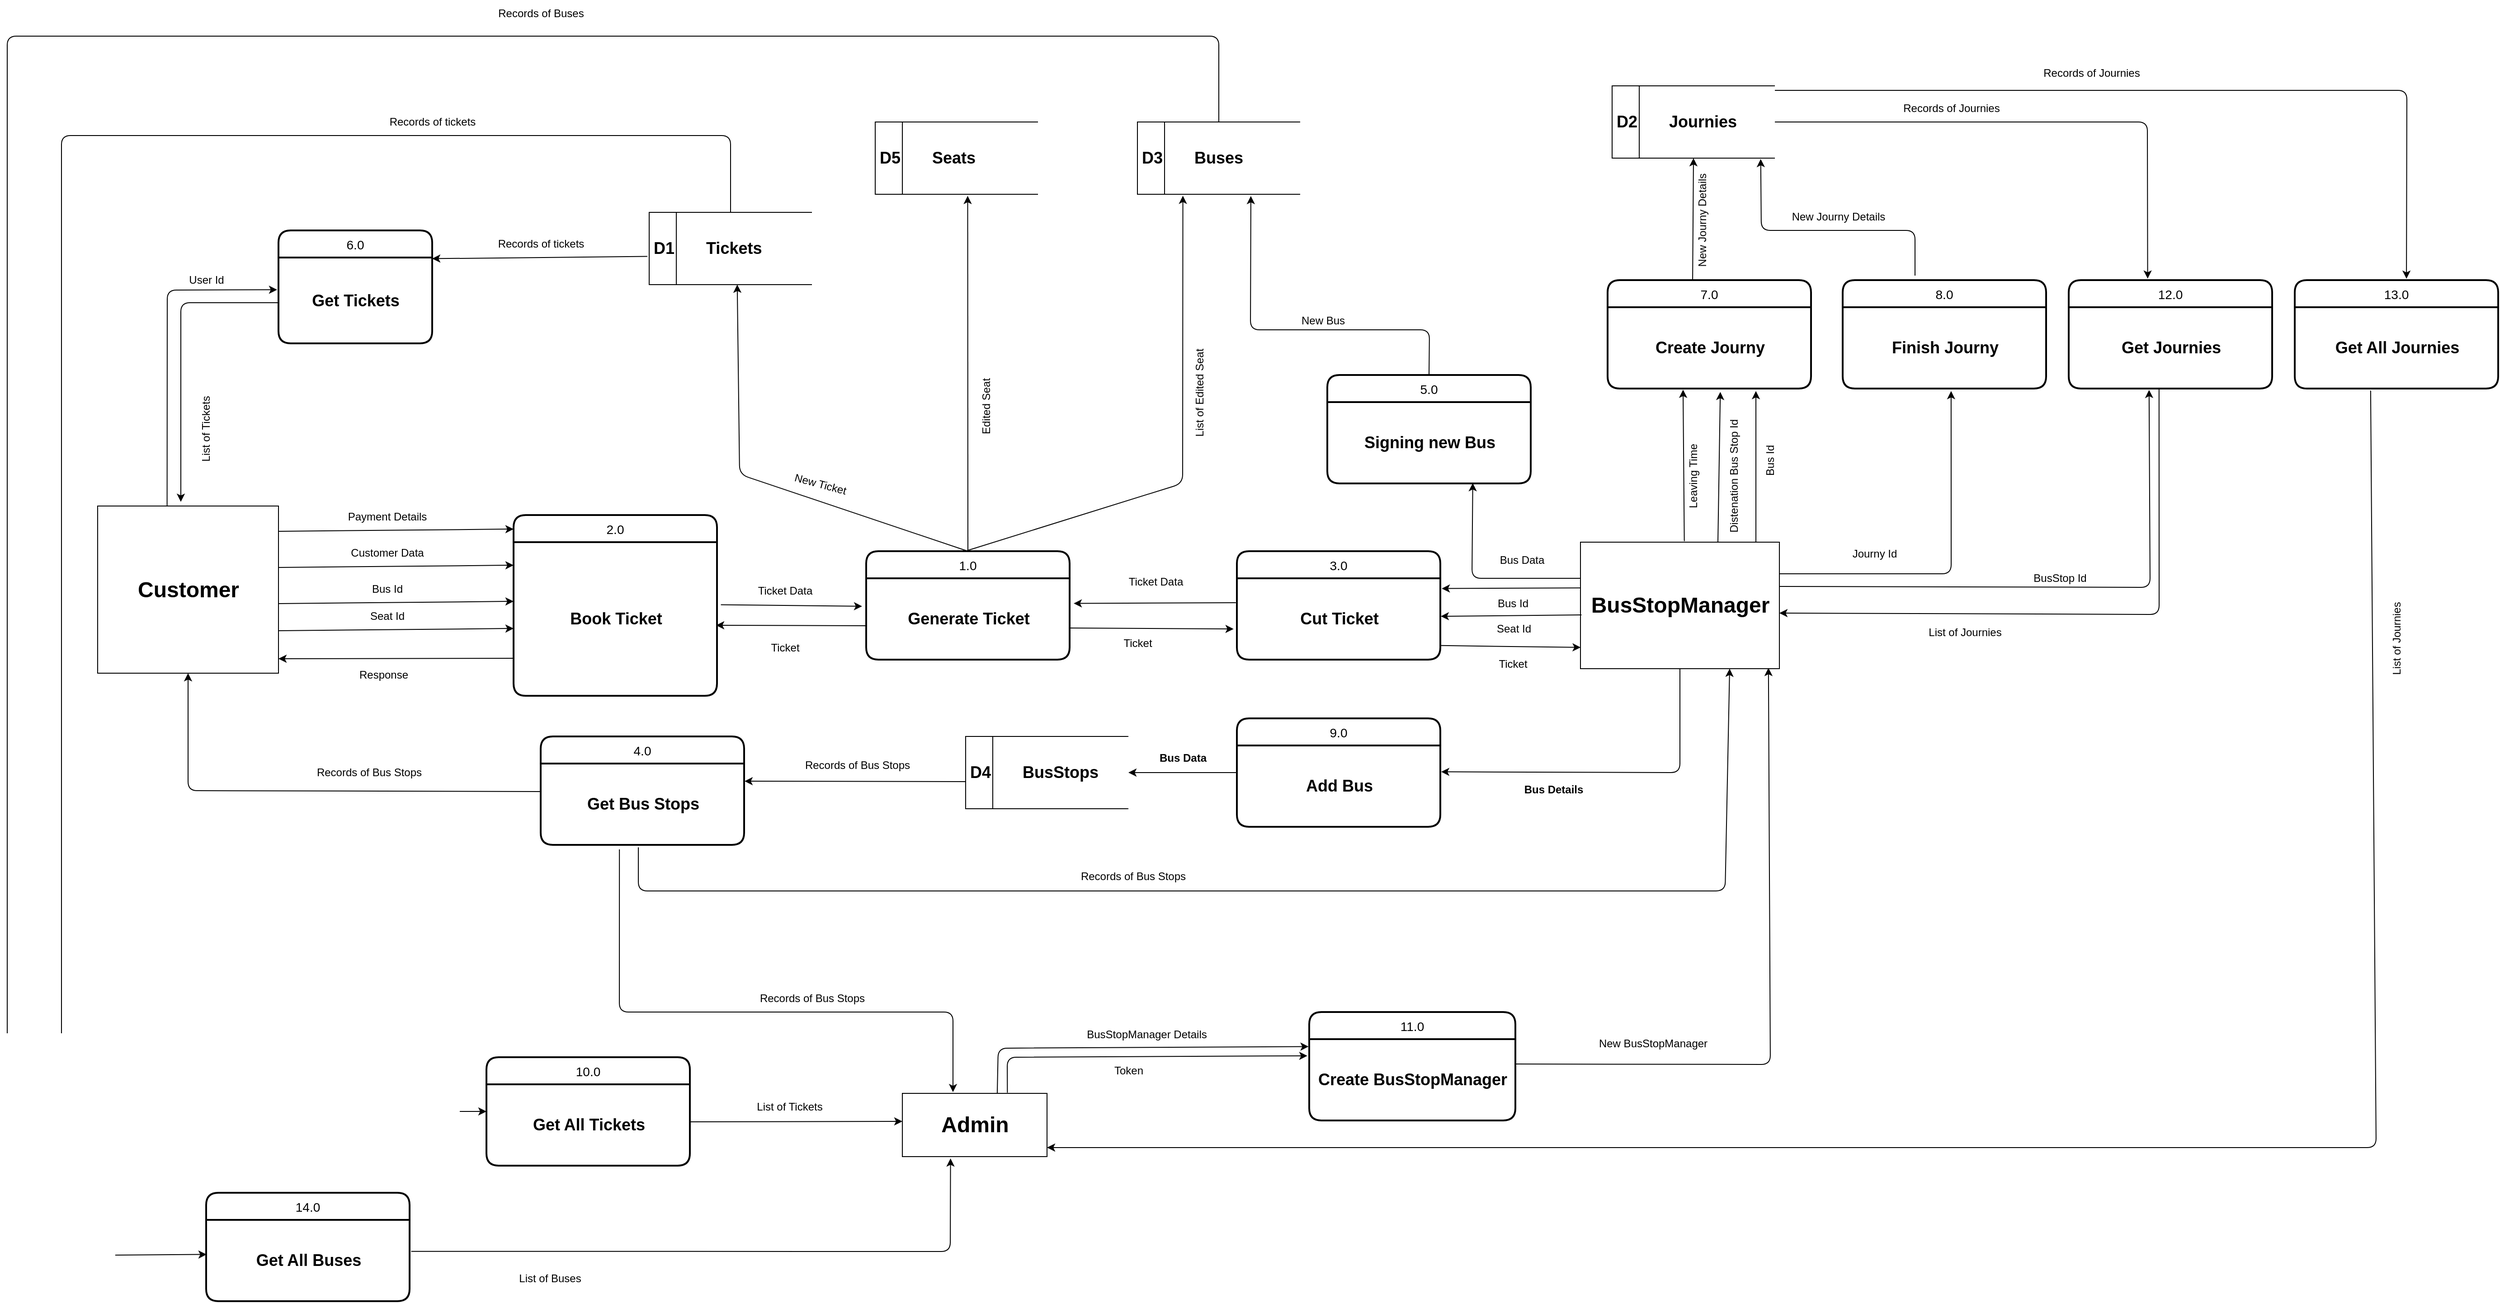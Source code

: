 <mxfile>
    <diagram id="aX-Lr2r9KnKkKdBtXtFj" name="Page-1">
        <mxGraphModel dx="1376" dy="2623" grid="1" gridSize="10" guides="1" tooltips="1" connect="1" arrows="1" fold="1" page="1" pageScale="1" pageWidth="850" pageHeight="1100" math="0" shadow="0">
            <root>
                <mxCell id="0"/>
                <mxCell id="1" parent="0"/>
                <mxCell id="12" style="edgeStyle=none;html=1;exitX=1;exitY=0.5;exitDx=0;exitDy=0;entryX=0;entryY=0.5;entryDx=0;entryDy=0;" parent="1" edge="1">
                    <mxGeometry relative="1" as="geometry">
                        <mxPoint x="-200" y="-1172" as="sourcePoint"/>
                        <mxPoint x="60" y="-1174.5" as="targetPoint"/>
                    </mxGeometry>
                </mxCell>
                <mxCell id="2" value="&lt;font style=&quot;font-size: 24px;&quot;&gt;&lt;b&gt;Customer&lt;/b&gt;&lt;/font&gt;" style="html=1;" parent="1" vertex="1">
                    <mxGeometry x="-400" y="-1240" width="200" height="185" as="geometry"/>
                </mxCell>
                <mxCell id="3" value="&lt;font style=&quot;font-size: 24px;&quot;&gt;&lt;b&gt;BusStopManager&lt;/b&gt;&lt;/font&gt;" style="html=1;" parent="1" vertex="1">
                    <mxGeometry x="1240" y="-1200" width="220" height="140" as="geometry"/>
                </mxCell>
                <mxCell id="4" value="&lt;font style=&quot;font-size: 24px;&quot;&gt;&lt;b&gt;Admin&lt;/b&gt;&lt;/font&gt;" style="html=1;" parent="1" vertex="1">
                    <mxGeometry x="490" y="-590" width="160" height="70" as="geometry"/>
                </mxCell>
                <mxCell id="5" value="2.0" style="swimlane;childLayout=stackLayout;horizontal=1;startSize=30;horizontalStack=0;rounded=1;fontSize=14;fontStyle=0;strokeWidth=2;resizeParent=0;resizeLast=1;shadow=0;dashed=0;align=center;" parent="1" vertex="1">
                    <mxGeometry x="60" y="-1230" width="225" height="200" as="geometry"/>
                </mxCell>
                <mxCell id="6" value="&lt;b&gt;&lt;font style=&quot;font-size: 18px;&quot;&gt;Book Ticket&lt;/font&gt;&lt;/b&gt;" style="text;html=1;align=center;verticalAlign=middle;resizable=0;points=[];autosize=1;strokeColor=none;fillColor=none;" parent="5" vertex="1">
                    <mxGeometry y="30" width="225" height="170" as="geometry"/>
                </mxCell>
                <mxCell id="8" value="1.0" style="swimlane;childLayout=stackLayout;horizontal=1;startSize=30;horizontalStack=0;rounded=1;fontSize=14;fontStyle=0;strokeWidth=2;resizeParent=0;resizeLast=1;shadow=0;dashed=0;align=center;" parent="1" vertex="1">
                    <mxGeometry x="450" y="-1190" width="225" height="120" as="geometry"/>
                </mxCell>
                <mxCell id="9" value="&lt;b&gt;&lt;font style=&quot;font-size: 18px;&quot;&gt;Generate Ticket&lt;/font&gt;&lt;/b&gt;" style="text;html=1;align=center;verticalAlign=middle;resizable=0;points=[];autosize=1;strokeColor=none;fillColor=none;" parent="8" vertex="1">
                    <mxGeometry y="30" width="225" height="90" as="geometry"/>
                </mxCell>
                <mxCell id="10" value="3.0" style="swimlane;childLayout=stackLayout;horizontal=1;startSize=30;horizontalStack=0;rounded=1;fontSize=14;fontStyle=0;strokeWidth=2;resizeParent=0;resizeLast=1;shadow=0;dashed=0;align=center;" parent="1" vertex="1">
                    <mxGeometry x="860" y="-1190" width="225" height="120" as="geometry"/>
                </mxCell>
                <mxCell id="11" value="&lt;b&gt;&lt;font style=&quot;font-size: 18px;&quot;&gt;Cut Ticket&lt;/font&gt;&lt;/b&gt;" style="text;html=1;align=center;verticalAlign=middle;resizable=0;points=[];autosize=1;strokeColor=none;fillColor=none;" parent="10" vertex="1">
                    <mxGeometry y="30" width="225" height="90" as="geometry"/>
                </mxCell>
                <mxCell id="13" value="" style="endArrow=classic;html=1;fontSize=18;exitX=1.019;exitY=0.407;exitDx=0;exitDy=0;exitPerimeter=0;entryX=-0.02;entryY=0.344;entryDx=0;entryDy=0;entryPerimeter=0;" parent="1" source="6" target="9" edge="1">
                    <mxGeometry width="50" height="50" relative="1" as="geometry">
                        <mxPoint x="403.46" y="-915" as="sourcePoint"/>
                        <mxPoint x="240.005" y="-913.89" as="targetPoint"/>
                        <Array as="points"/>
                    </mxGeometry>
                </mxCell>
                <mxCell id="16" value="" style="endArrow=classic;html=1;fontSize=18;exitX=0.002;exitY=0.447;exitDx=0;exitDy=0;exitPerimeter=0;entryX=1.007;entryY=0.126;entryDx=0;entryDy=0;entryPerimeter=0;" parent="1" target="11" edge="1">
                    <mxGeometry width="50" height="50" relative="1" as="geometry">
                        <mxPoint x="1240.44" y="-1149.42" as="sourcePoint"/>
                        <mxPoint x="1090" y="-1147" as="targetPoint"/>
                        <Array as="points"/>
                    </mxGeometry>
                </mxCell>
                <mxCell id="17" value="" style="endArrow=classic;html=1;fontSize=18;entryX=1.02;entryY=0.309;entryDx=0;entryDy=0;entryPerimeter=0;exitX=-0.005;exitY=0.3;exitDx=0;exitDy=0;exitPerimeter=0;" parent="1" source="11" target="9" edge="1">
                    <mxGeometry width="50" height="50" relative="1" as="geometry">
                        <mxPoint x="852.3" y="-1131" as="sourcePoint"/>
                        <mxPoint x="700.0" y="-1129" as="targetPoint"/>
                        <Array as="points"/>
                    </mxGeometry>
                </mxCell>
                <mxCell id="18" value="9.0" style="swimlane;childLayout=stackLayout;horizontal=1;startSize=30;horizontalStack=0;rounded=1;fontSize=14;fontStyle=0;strokeWidth=2;resizeParent=0;resizeLast=1;shadow=0;dashed=0;align=center;" parent="1" vertex="1">
                    <mxGeometry x="860" y="-1005" width="225" height="120" as="geometry"/>
                </mxCell>
                <mxCell id="19" value="&lt;b&gt;&lt;font style=&quot;font-size: 18px;&quot;&gt;Add Bus&lt;/font&gt;&lt;/b&gt;" style="text;html=1;align=center;verticalAlign=middle;resizable=0;points=[];autosize=1;strokeColor=none;fillColor=none;" parent="18" vertex="1">
                    <mxGeometry y="30" width="225" height="90" as="geometry"/>
                </mxCell>
                <mxCell id="20" value="&lt;font style=&quot;&quot;&gt;&lt;b style=&quot;&quot;&gt;&lt;font style=&quot;font-size: 18px;&quot;&gt;D1&amp;nbsp; &amp;nbsp; &amp;nbsp; &amp;nbsp;Tickets&lt;/font&gt;&lt;/b&gt;&lt;/font&gt;" style="html=1;dashed=0;whitespace=wrap;shape=mxgraph.dfd.dataStoreID;align=left;spacingLeft=3;points=[[0,0],[0.5,0],[1,0],[0,0.5],[1,0.5],[0,1],[0.5,1],[1,1]];" parent="1" vertex="1">
                    <mxGeometry x="210" y="-1565" width="180" height="80" as="geometry"/>
                </mxCell>
                <mxCell id="21" value="" style="endArrow=classic;html=1;fontSize=18;entryX=0.541;entryY=1;entryDx=0;entryDy=0;exitX=0.5;exitY=0;exitDx=0;exitDy=0;entryPerimeter=0;" parent="1" source="8" target="20" edge="1">
                    <mxGeometry width="50" height="50" relative="1" as="geometry">
                        <mxPoint x="644.685" y="-1255" as="sourcePoint"/>
                        <mxPoint x="465.31" y="-1254.19" as="targetPoint"/>
                        <Array as="points">
                            <mxPoint x="310" y="-1275"/>
                        </Array>
                    </mxGeometry>
                </mxCell>
                <mxCell id="22" value="&lt;font style=&quot;&quot;&gt;&lt;b style=&quot;&quot;&gt;&lt;font style=&quot;font-size: 18px;&quot;&gt;D2&amp;nbsp; &amp;nbsp; &amp;nbsp; &amp;nbsp;Journies&lt;/font&gt;&lt;/b&gt;&lt;/font&gt;" style="html=1;dashed=0;whitespace=wrap;shape=mxgraph.dfd.dataStoreID;align=left;spacingLeft=3;points=[[0,0],[0.5,0],[1,0],[0,0.5],[1,0.5],[0,1],[0.5,1],[1,1]];" parent="1" vertex="1">
                    <mxGeometry x="1275" y="-1705" width="180" height="80" as="geometry"/>
                </mxCell>
                <mxCell id="23" value="&lt;font style=&quot;&quot;&gt;&lt;b style=&quot;&quot;&gt;&lt;font style=&quot;font-size: 18px;&quot;&gt;D3&amp;nbsp; &amp;nbsp; &amp;nbsp; &amp;nbsp;Buses&lt;/font&gt;&lt;/b&gt;&lt;/font&gt;" style="html=1;dashed=0;whitespace=wrap;shape=mxgraph.dfd.dataStoreID;align=left;spacingLeft=3;points=[[0,0],[0.5,0],[1,0],[0,0.5],[1,0.5],[0,1],[0.5,1],[1,1]];" parent="1" vertex="1">
                    <mxGeometry x="750" y="-1665" width="180" height="80" as="geometry"/>
                </mxCell>
                <mxCell id="24" value="&lt;font style=&quot;&quot;&gt;&lt;b style=&quot;&quot;&gt;&lt;font style=&quot;font-size: 18px;&quot;&gt;D4&amp;nbsp; &amp;nbsp; &amp;nbsp; &amp;nbsp;BusStops&lt;/font&gt;&lt;/b&gt;&lt;/font&gt;" style="html=1;dashed=0;whitespace=wrap;shape=mxgraph.dfd.dataStoreID;align=left;spacingLeft=3;points=[[0,0],[0.5,0],[1,0],[0,0.5],[1,0.5],[0,1],[0.5,1],[1,1]];" parent="1" vertex="1">
                    <mxGeometry x="560" y="-985" width="180" height="80" as="geometry"/>
                </mxCell>
                <mxCell id="25" value="&lt;font style=&quot;&quot;&gt;&lt;b style=&quot;&quot;&gt;&lt;font style=&quot;font-size: 18px;&quot;&gt;D5&amp;nbsp; &amp;nbsp; &amp;nbsp; &amp;nbsp;Seats&lt;/font&gt;&lt;/b&gt;&lt;/font&gt;" style="html=1;dashed=0;whitespace=wrap;shape=mxgraph.dfd.dataStoreID;align=left;spacingLeft=3;points=[[0,0],[0.5,0],[1,0],[0,0.5],[1,0.5],[0,1],[0.5,1],[1,1]];" parent="1" vertex="1">
                    <mxGeometry x="460" y="-1665" width="180" height="80" as="geometry"/>
                </mxCell>
                <mxCell id="27" value="" style="endArrow=classic;html=1;fontSize=18;entryX=1.004;entryY=0.324;entryDx=0;entryDy=0;entryPerimeter=0;exitX=0.5;exitY=1;exitDx=0;exitDy=0;" parent="1" source="3" target="19" edge="1">
                    <mxGeometry width="50" height="50" relative="1" as="geometry">
                        <mxPoint x="1350" y="-1085" as="sourcePoint"/>
                        <mxPoint x="1180.0" y="-963" as="targetPoint"/>
                        <Array as="points">
                            <mxPoint x="1350" y="-945"/>
                        </Array>
                    </mxGeometry>
                </mxCell>
                <mxCell id="28" value="&lt;font style=&quot;font-size: 12px;&quot;&gt;&lt;b&gt;Bus Details&lt;/b&gt;&lt;/font&gt;" style="text;html=1;align=center;verticalAlign=middle;resizable=0;points=[];autosize=1;strokeColor=none;fillColor=none;fontSize=24;" parent="1" vertex="1">
                    <mxGeometry x="1165" y="-950" width="90" height="40" as="geometry"/>
                </mxCell>
                <mxCell id="29" value="" style="endArrow=classic;html=1;fontSize=18;entryX=1;entryY=0.5;entryDx=0;entryDy=0;exitX=0;exitY=0.5;exitDx=0;exitDy=0;" parent="1" source="18" target="24" edge="1">
                    <mxGeometry width="50" height="50" relative="1" as="geometry">
                        <mxPoint x="919.375" y="-815" as="sourcePoint"/>
                        <mxPoint x="740" y="-814.19" as="targetPoint"/>
                        <Array as="points"/>
                    </mxGeometry>
                </mxCell>
                <mxCell id="30" value="&lt;font style=&quot;font-size: 12px;&quot;&gt;Customer Data&lt;/font&gt;" style="text;html=1;align=center;verticalAlign=middle;resizable=0;points=[];autosize=1;strokeColor=none;fillColor=none;fontSize=24;" parent="1" vertex="1">
                    <mxGeometry x="-130" y="-1212" width="100" height="40" as="geometry"/>
                </mxCell>
                <mxCell id="31" style="edgeStyle=none;html=1;exitX=1;exitY=0.5;exitDx=0;exitDy=0;entryX=0;entryY=0.5;entryDx=0;entryDy=0;" parent="1" edge="1">
                    <mxGeometry relative="1" as="geometry">
                        <mxPoint x="-200" y="-1132" as="sourcePoint"/>
                        <mxPoint x="60" y="-1134.5" as="targetPoint"/>
                    </mxGeometry>
                </mxCell>
                <mxCell id="32" value="&lt;span style=&quot;font-size: 12px;&quot;&gt;Bus Id&lt;/span&gt;" style="text;html=1;align=center;verticalAlign=middle;resizable=0;points=[];autosize=1;strokeColor=none;fillColor=none;fontSize=24;" parent="1" vertex="1">
                    <mxGeometry x="-110" y="-1172" width="60" height="40" as="geometry"/>
                </mxCell>
                <mxCell id="37" style="edgeStyle=none;html=1;exitX=1;exitY=0.5;exitDx=0;exitDy=0;entryX=0;entryY=0.5;entryDx=0;entryDy=0;" parent="1" edge="1">
                    <mxGeometry relative="1" as="geometry">
                        <mxPoint x="-200" y="-1102" as="sourcePoint"/>
                        <mxPoint x="60" y="-1104.5" as="targetPoint"/>
                    </mxGeometry>
                </mxCell>
                <mxCell id="38" value="&lt;span style=&quot;font-size: 12px;&quot;&gt;Seat Id&lt;/span&gt;" style="text;html=1;align=center;verticalAlign=middle;resizable=0;points=[];autosize=1;strokeColor=none;fillColor=none;fontSize=24;" parent="1" vertex="1">
                    <mxGeometry x="-110" y="-1142" width="60" height="40" as="geometry"/>
                </mxCell>
                <mxCell id="39" value="&lt;font style=&quot;font-size: 12px;&quot;&gt;Ticket Data&lt;/font&gt;" style="text;html=1;align=center;verticalAlign=middle;resizable=0;points=[];autosize=1;strokeColor=none;fillColor=none;fontSize=24;" parent="1" vertex="1">
                    <mxGeometry x="320" y="-1170" width="80" height="40" as="geometry"/>
                </mxCell>
                <mxCell id="40" value="" style="endArrow=classic;html=1;fontSize=18;entryX=0.568;entryY=1.022;entryDx=0;entryDy=0;exitX=0.5;exitY=0;exitDx=0;exitDy=0;entryPerimeter=0;" parent="1" source="8" target="25" edge="1">
                    <mxGeometry width="50" height="50" relative="1" as="geometry">
                        <mxPoint x="572.5" y="-1180" as="sourcePoint"/>
                        <mxPoint x="317.38" y="-1475" as="targetPoint"/>
                        <Array as="points"/>
                    </mxGeometry>
                </mxCell>
                <mxCell id="42" value="5.0" style="swimlane;childLayout=stackLayout;horizontal=1;startSize=30;horizontalStack=0;rounded=1;fontSize=14;fontStyle=0;strokeWidth=2;resizeParent=0;resizeLast=1;shadow=0;dashed=0;align=center;" parent="1" vertex="1">
                    <mxGeometry x="960" y="-1385" width="225" height="120" as="geometry"/>
                </mxCell>
                <mxCell id="43" value="&lt;b&gt;&lt;font style=&quot;font-size: 18px;&quot;&gt;Signing new Bus&lt;/font&gt;&lt;/b&gt;" style="text;html=1;align=center;verticalAlign=middle;resizable=0;points=[];autosize=1;strokeColor=none;fillColor=none;" parent="42" vertex="1">
                    <mxGeometry y="30" width="225" height="90" as="geometry"/>
                </mxCell>
                <mxCell id="50" value="" style="endArrow=classic;html=1;fontSize=18;entryX=0.296;entryY=1.02;entryDx=0;entryDy=0;entryPerimeter=0;exitX=0.5;exitY=0;exitDx=0;exitDy=0;" parent="1" edge="1">
                    <mxGeometry width="50" height="50" relative="1" as="geometry">
                        <mxPoint x="559.5" y="-1190.0" as="sourcePoint"/>
                        <mxPoint x="800.28" y="-1583.4" as="targetPoint"/>
                        <Array as="points">
                            <mxPoint x="800" y="-1265"/>
                        </Array>
                    </mxGeometry>
                </mxCell>
                <mxCell id="51" value="6.0" style="swimlane;childLayout=stackLayout;horizontal=1;startSize=30;horizontalStack=0;rounded=1;fontSize=14;fontStyle=0;strokeWidth=2;resizeParent=0;resizeLast=1;shadow=0;dashed=0;align=center;" parent="1" vertex="1">
                    <mxGeometry x="-200" y="-1545" width="170" height="125" as="geometry"/>
                </mxCell>
                <mxCell id="52" value="&lt;b&gt;&lt;font style=&quot;font-size: 18px;&quot;&gt;Get Tickets&lt;/font&gt;&lt;/b&gt;" style="text;html=1;align=center;verticalAlign=middle;resizable=0;points=[];autosize=1;strokeColor=none;fillColor=none;" parent="51" vertex="1">
                    <mxGeometry y="30" width="170" height="95" as="geometry"/>
                </mxCell>
                <mxCell id="53" value="" style="endArrow=classic;html=1;fontSize=18;exitX=0.384;exitY=0;exitDx=0;exitDy=0;exitPerimeter=0;entryX=-0.009;entryY=0.375;entryDx=0;entryDy=0;entryPerimeter=0;" parent="1" source="2" target="52" edge="1">
                    <mxGeometry width="50" height="50" relative="1" as="geometry">
                        <mxPoint x="-30.0" y="-1495" as="sourcePoint"/>
                        <mxPoint x="129.6" y="-1494.4" as="targetPoint"/>
                        <Array as="points">
                            <mxPoint x="-323" y="-1479"/>
                        </Array>
                    </mxGeometry>
                </mxCell>
                <mxCell id="54" value="User Id" style="text;html=1;align=center;verticalAlign=middle;resizable=0;points=[];autosize=1;strokeColor=none;fillColor=none;fontSize=12;" parent="1" vertex="1">
                    <mxGeometry x="-310" y="-1505" width="60" height="30" as="geometry"/>
                </mxCell>
                <mxCell id="55" value="" style="endArrow=classic;html=1;fontSize=18;exitX=-0.011;exitY=0.61;exitDx=0;exitDy=0;exitPerimeter=0;entryX=1;entryY=0.25;entryDx=0;entryDy=0;" parent="1" source="20" target="51" edge="1">
                    <mxGeometry width="50" height="50" relative="1" as="geometry">
                        <mxPoint x="-19.66" y="-1484.575" as="sourcePoint"/>
                        <mxPoint x="218.74" y="-1486.2" as="targetPoint"/>
                        <Array as="points"/>
                    </mxGeometry>
                </mxCell>
                <mxCell id="56" value="Records of tickets" style="text;html=1;align=center;verticalAlign=middle;resizable=0;points=[];autosize=1;strokeColor=none;fillColor=none;fontSize=12;" parent="1" vertex="1">
                    <mxGeometry x="30" y="-1545" width="120" height="30" as="geometry"/>
                </mxCell>
                <mxCell id="57" value="" style="endArrow=classic;html=1;fontSize=18;entryX=0.46;entryY=-0.025;entryDx=0;entryDy=0;entryPerimeter=0;exitX=0;exitY=0.526;exitDx=0;exitDy=0;exitPerimeter=0;" parent="1" source="52" target="2" edge="1">
                    <mxGeometry width="50" height="50" relative="1" as="geometry">
                        <mxPoint x="-129.995" y="-1345" as="sourcePoint"/>
                        <mxPoint x="-309.37" y="-1344.19" as="targetPoint"/>
                        <Array as="points">
                            <mxPoint x="-308" y="-1465"/>
                        </Array>
                    </mxGeometry>
                </mxCell>
                <mxCell id="58" value="List of Tickets" style="text;html=1;align=center;verticalAlign=middle;resizable=0;points=[];autosize=1;strokeColor=none;fillColor=none;fontSize=12;rotation=0;" parent="1" vertex="1">
                    <mxGeometry x="315" y="-590" width="100" height="30" as="geometry"/>
                </mxCell>
                <mxCell id="61" value="4.0" style="swimlane;childLayout=stackLayout;horizontal=1;startSize=30;horizontalStack=0;rounded=1;fontSize=14;fontStyle=0;strokeWidth=2;resizeParent=0;resizeLast=1;shadow=0;dashed=0;align=center;" parent="1" vertex="1">
                    <mxGeometry x="90" y="-985" width="225" height="120" as="geometry"/>
                </mxCell>
                <mxCell id="62" value="&lt;span style=&quot;font-size: 18px;&quot;&gt;&lt;b&gt;Get Bus Stops&lt;/b&gt;&lt;/span&gt;" style="text;html=1;align=center;verticalAlign=middle;resizable=0;points=[];autosize=1;strokeColor=none;fillColor=none;" parent="61" vertex="1">
                    <mxGeometry y="30" width="225" height="90" as="geometry"/>
                </mxCell>
                <mxCell id="63" value="" style="endArrow=classic;html=1;fontSize=18;exitX=0;exitY=0.625;exitDx=0;exitDy=0;exitPerimeter=0;entryX=1.002;entryY=0.217;entryDx=0;entryDy=0;entryPerimeter=0;" parent="1" source="24" target="62" edge="1">
                    <mxGeometry width="50" height="50" relative="1" as="geometry">
                        <mxPoint x="558.02" y="-947.45" as="sourcePoint"/>
                        <mxPoint x="320" y="-945" as="targetPoint"/>
                        <Array as="points"/>
                    </mxGeometry>
                </mxCell>
                <mxCell id="64" value="Records of Bus Stops" style="text;html=1;align=center;verticalAlign=middle;resizable=0;points=[];autosize=1;strokeColor=none;fillColor=none;fontSize=12;" parent="1" vertex="1">
                    <mxGeometry x="370" y="-968.25" width="140" height="30" as="geometry"/>
                </mxCell>
                <mxCell id="65" value="" style="endArrow=classic;html=1;fontSize=18;exitX=-0.004;exitY=0.344;exitDx=0;exitDy=0;exitPerimeter=0;entryX=0.5;entryY=1;entryDx=0;entryDy=0;" parent="1" source="62" target="2" edge="1">
                    <mxGeometry width="50" height="50" relative="1" as="geometry">
                        <mxPoint x="60" y="-953.26" as="sourcePoint"/>
                        <mxPoint x="-184.55" y="-953.73" as="targetPoint"/>
                        <Array as="points">
                            <mxPoint x="-300" y="-925"/>
                        </Array>
                    </mxGeometry>
                </mxCell>
                <mxCell id="66" value="Records of Bus Stops" style="text;html=1;align=center;verticalAlign=middle;resizable=0;points=[];autosize=1;strokeColor=none;fillColor=none;fontSize=12;" parent="1" vertex="1">
                    <mxGeometry x="-170" y="-960" width="140" height="30" as="geometry"/>
                </mxCell>
                <mxCell id="67" value="" style="endArrow=classic;html=1;fontSize=18;entryX=0.715;entryY=0.996;entryDx=0;entryDy=0;entryPerimeter=0;" parent="1" target="43" edge="1">
                    <mxGeometry width="50" height="50" relative="1" as="geometry">
                        <mxPoint x="1240" y="-1160" as="sourcePoint"/>
                        <mxPoint x="1097.7" y="-1123.0" as="targetPoint"/>
                        <Array as="points">
                            <mxPoint x="1120" y="-1160"/>
                        </Array>
                    </mxGeometry>
                </mxCell>
                <mxCell id="68" value="Bus Data" style="text;html=1;align=center;verticalAlign=middle;resizable=0;points=[];autosize=1;strokeColor=none;fillColor=none;fontSize=12;" parent="1" vertex="1">
                    <mxGeometry x="1140" y="-1195" width="70" height="30" as="geometry"/>
                </mxCell>
                <mxCell id="70" value="" style="endArrow=classic;html=1;fontSize=18;entryX=0.697;entryY=1.024;entryDx=0;entryDy=0;entryPerimeter=0;exitX=0.5;exitY=0;exitDx=0;exitDy=0;" parent="1" source="42" target="23" edge="1">
                    <mxGeometry width="50" height="50" relative="1" as="geometry">
                        <mxPoint x="1085" y="-1437.32" as="sourcePoint"/>
                        <mxPoint x="965.875" y="-1542.68" as="targetPoint"/>
                        <Array as="points">
                            <mxPoint x="1073" y="-1435"/>
                            <mxPoint x="875" y="-1435"/>
                        </Array>
                    </mxGeometry>
                </mxCell>
                <mxCell id="71" value="New Bus" style="text;html=1;align=center;verticalAlign=middle;resizable=0;points=[];autosize=1;strokeColor=none;fillColor=none;fontSize=12;rotation=0;" parent="1" vertex="1">
                    <mxGeometry x="920" y="-1460" width="70" height="30" as="geometry"/>
                </mxCell>
                <mxCell id="73" value="7.0" style="swimlane;childLayout=stackLayout;horizontal=1;startSize=30;horizontalStack=0;rounded=1;fontSize=14;fontStyle=0;strokeWidth=2;resizeParent=0;resizeLast=1;shadow=0;dashed=0;align=center;" parent="1" vertex="1">
                    <mxGeometry x="1270" y="-1490" width="225" height="120" as="geometry"/>
                </mxCell>
                <mxCell id="74" value="&lt;b&gt;&lt;font style=&quot;font-size: 18px;&quot;&gt;Create Journy&lt;/font&gt;&lt;/b&gt;" style="text;html=1;align=center;verticalAlign=middle;resizable=0;points=[];autosize=1;strokeColor=none;fillColor=none;" parent="73" vertex="1">
                    <mxGeometry y="30" width="225" height="90" as="geometry"/>
                </mxCell>
                <mxCell id="75" value="" style="endArrow=classic;html=1;fontSize=18;entryX=0.729;entryY=1.031;entryDx=0;entryDy=0;entryPerimeter=0;exitX=0.882;exitY=0;exitDx=0;exitDy=0;exitPerimeter=0;" parent="1" source="3" target="74" edge="1">
                    <mxGeometry width="50" height="50" relative="1" as="geometry">
                        <mxPoint x="1377" y="-1185" as="sourcePoint"/>
                        <mxPoint x="1560.0" y="-1618.0" as="targetPoint"/>
                        <Array as="points"/>
                    </mxGeometry>
                </mxCell>
                <mxCell id="76" value="Bus Id" style="text;html=1;align=center;verticalAlign=middle;resizable=0;points=[];autosize=1;strokeColor=none;fillColor=none;fontSize=12;rotation=-90;" parent="1" vertex="1">
                    <mxGeometry x="1420" y="-1305" width="60" height="30" as="geometry"/>
                </mxCell>
                <mxCell id="77" value="" style="endArrow=classic;html=1;fontSize=18;entryX=0.554;entryY=1.041;entryDx=0;entryDy=0;entryPerimeter=0;exitX=0.691;exitY=-0.003;exitDx=0;exitDy=0;exitPerimeter=0;" parent="1" source="3" target="74" edge="1">
                    <mxGeometry width="50" height="50" relative="1" as="geometry">
                        <mxPoint x="1394.04" y="-1185" as="sourcePoint"/>
                        <mxPoint x="1394.025" y="-1297.21" as="targetPoint"/>
                        <Array as="points"/>
                    </mxGeometry>
                </mxCell>
                <mxCell id="78" value="Distenation Bus Stop Id" style="text;html=1;align=center;verticalAlign=middle;resizable=0;points=[];autosize=1;strokeColor=none;fillColor=none;fontSize=12;rotation=-90;" parent="1" vertex="1">
                    <mxGeometry x="1335" y="-1287.79" width="150" height="30" as="geometry"/>
                </mxCell>
                <mxCell id="79" value="" style="endArrow=classic;html=1;fontSize=18;entryX=0.371;entryY=1.014;entryDx=0;entryDy=0;entryPerimeter=0;exitX=0.522;exitY=-0.008;exitDx=0;exitDy=0;exitPerimeter=0;" parent="1" source="3" target="74" edge="1">
                    <mxGeometry width="50" height="50" relative="1" as="geometry">
                        <mxPoint x="1354.04" y="-1183.89" as="sourcePoint"/>
                        <mxPoint x="1354.025" y="-1296.1" as="targetPoint"/>
                        <Array as="points"/>
                    </mxGeometry>
                </mxCell>
                <mxCell id="80" value="Leaving Time" style="text;html=1;align=center;verticalAlign=middle;resizable=0;points=[];autosize=1;strokeColor=none;fillColor=none;fontSize=12;rotation=-90;" parent="1" vertex="1">
                    <mxGeometry x="1320" y="-1287.79" width="90" height="30" as="geometry"/>
                </mxCell>
                <mxCell id="83" value="" style="endArrow=classic;html=1;fontSize=18;exitX=0.48;exitY=1.031;exitDx=0;exitDy=0;exitPerimeter=0;entryX=0.75;entryY=1;entryDx=0;entryDy=0;" parent="1" source="62" target="3" edge="1">
                    <mxGeometry width="50" height="50" relative="1" as="geometry">
                        <mxPoint x="250.0" y="-815.0" as="sourcePoint"/>
                        <mxPoint x="409.6" y="-814.4" as="targetPoint"/>
                        <Array as="points">
                            <mxPoint x="198" y="-814"/>
                            <mxPoint x="1400" y="-814"/>
                        </Array>
                    </mxGeometry>
                </mxCell>
                <mxCell id="84" value="Records of Bus Stops" style="text;html=1;align=center;verticalAlign=middle;resizable=0;points=[];autosize=1;strokeColor=none;fillColor=none;fontSize=12;" parent="1" vertex="1">
                    <mxGeometry x="675" y="-845" width="140" height="30" as="geometry"/>
                </mxCell>
                <mxCell id="85" value="" style="endArrow=classic;html=1;fontSize=18;entryX=0.5;entryY=1;entryDx=0;entryDy=0;exitX=0.418;exitY=-0.008;exitDx=0;exitDy=0;exitPerimeter=0;" parent="1" source="73" target="22" edge="1">
                    <mxGeometry width="50" height="50" relative="1" as="geometry">
                        <mxPoint x="1365.26" y="-1400.15" as="sourcePoint"/>
                        <mxPoint x="1364.695" y="-1585" as="targetPoint"/>
                        <Array as="points"/>
                    </mxGeometry>
                </mxCell>
                <mxCell id="86" value="New Journy Details" style="text;html=1;align=center;verticalAlign=middle;resizable=0;points=[];autosize=1;strokeColor=none;fillColor=none;fontSize=12;rotation=-90;" parent="1" vertex="1">
                    <mxGeometry x="1310" y="-1571" width="130" height="30" as="geometry"/>
                </mxCell>
                <mxCell id="87" value="8.0" style="swimlane;childLayout=stackLayout;horizontal=1;startSize=30;horizontalStack=0;rounded=1;fontSize=14;fontStyle=0;strokeWidth=2;resizeParent=0;resizeLast=1;shadow=0;dashed=0;align=center;" parent="1" vertex="1">
                    <mxGeometry x="1530" y="-1490" width="225" height="120" as="geometry"/>
                </mxCell>
                <mxCell id="88" value="&lt;font style=&quot;&quot;&gt;&lt;span style=&quot;font-size: 18px;&quot;&gt;&lt;b&gt;Finish Journy&lt;/b&gt;&lt;/span&gt;&lt;/font&gt;" style="text;html=1;align=center;verticalAlign=middle;resizable=0;points=[];autosize=1;strokeColor=none;fillColor=none;" parent="87" vertex="1">
                    <mxGeometry y="30" width="225" height="90" as="geometry"/>
                </mxCell>
                <mxCell id="89" value="" style="endArrow=classic;html=1;fontSize=18;exitX=1;exitY=0.25;exitDx=0;exitDy=0;entryX=0.533;entryY=1.031;entryDx=0;entryDy=0;entryPerimeter=0;" parent="1" source="3" target="88" edge="1">
                    <mxGeometry width="50" height="50" relative="1" as="geometry">
                        <mxPoint x="1530.0" y="-1040" as="sourcePoint"/>
                        <mxPoint x="1651.67" y="-1334.375" as="targetPoint"/>
                        <Array as="points">
                            <mxPoint x="1650" y="-1165"/>
                        </Array>
                    </mxGeometry>
                </mxCell>
                <mxCell id="90" value="Journy Id" style="text;html=1;align=center;verticalAlign=middle;resizable=0;points=[];autosize=1;strokeColor=none;fillColor=none;fontSize=12;" parent="1" vertex="1">
                    <mxGeometry x="1530" y="-1202" width="70" height="30" as="geometry"/>
                </mxCell>
                <mxCell id="92" value="" style="endArrow=classic;html=1;fontSize=18;entryX=0.913;entryY=1.012;entryDx=0;entryDy=0;entryPerimeter=0;" parent="1" target="22" edge="1">
                    <mxGeometry width="50" height="50" relative="1" as="geometry">
                        <mxPoint x="1610" y="-1495" as="sourcePoint"/>
                        <mxPoint x="1615" y="-1649.04" as="targetPoint"/>
                        <Array as="points">
                            <mxPoint x="1610" y="-1545"/>
                            <mxPoint x="1440" y="-1545"/>
                        </Array>
                    </mxGeometry>
                </mxCell>
                <mxCell id="93" value="New Journy Details" style="text;html=1;align=center;verticalAlign=middle;resizable=0;points=[];autosize=1;strokeColor=none;fillColor=none;fontSize=12;rotation=0;" parent="1" vertex="1">
                    <mxGeometry x="1460" y="-1575" width="130" height="30" as="geometry"/>
                </mxCell>
                <mxCell id="94" value="Bus Id" style="text;html=1;align=center;verticalAlign=middle;resizable=0;points=[];autosize=1;strokeColor=none;fillColor=none;fontSize=12;" parent="1" vertex="1">
                    <mxGeometry x="1135" y="-1147" width="60" height="30" as="geometry"/>
                </mxCell>
                <mxCell id="95" value="" style="endArrow=classic;html=1;fontSize=18;entryX=1.002;entryY=0.467;entryDx=0;entryDy=0;entryPerimeter=0;exitX=0;exitY=0.5;exitDx=0;exitDy=0;" parent="1" target="11" edge="1">
                    <mxGeometry width="50" height="50" relative="1" as="geometry">
                        <mxPoint x="1241.15" y="-1119.5" as="sourcePoint"/>
                        <mxPoint x="1088.85" y="-1117.5" as="targetPoint"/>
                        <Array as="points"/>
                    </mxGeometry>
                </mxCell>
                <mxCell id="96" value="Seat Id" style="text;html=1;align=center;verticalAlign=middle;resizable=0;points=[];autosize=1;strokeColor=none;fillColor=none;fontSize=12;" parent="1" vertex="1">
                    <mxGeometry x="1136.15" y="-1119.5" width="60" height="30" as="geometry"/>
                </mxCell>
                <mxCell id="97" value="&lt;font style=&quot;font-size: 12px;&quot;&gt;Ticket Data&lt;/font&gt;" style="text;html=1;align=center;verticalAlign=middle;resizable=0;points=[];autosize=1;strokeColor=none;fillColor=none;fontSize=24;" parent="1" vertex="1">
                    <mxGeometry x="730" y="-1180" width="80" height="40" as="geometry"/>
                </mxCell>
                <mxCell id="98" value="&lt;font style=&quot;font-size: 12px;&quot;&gt;&lt;b&gt;Bus Data&lt;/b&gt;&lt;/font&gt;" style="text;html=1;align=center;verticalAlign=middle;resizable=0;points=[];autosize=1;strokeColor=none;fillColor=none;fontSize=24;" parent="1" vertex="1">
                    <mxGeometry x="760" y="-985" width="80" height="40" as="geometry"/>
                </mxCell>
                <mxCell id="99" value="&lt;font style=&quot;font-size: 12px;&quot;&gt;New Ticket&lt;/font&gt;" style="text;html=1;align=center;verticalAlign=middle;resizable=0;points=[];autosize=1;strokeColor=none;fillColor=none;fontSize=24;rotation=15;" parent="1" vertex="1">
                    <mxGeometry x="360" y="-1287.79" width="80" height="40" as="geometry"/>
                </mxCell>
                <mxCell id="100" value="&lt;font style=&quot;font-size: 12px;&quot;&gt;Edited Seat&lt;/font&gt;" style="text;html=1;align=center;verticalAlign=middle;resizable=0;points=[];autosize=1;strokeColor=none;fillColor=none;fontSize=24;rotation=-90;" parent="1" vertex="1">
                    <mxGeometry x="534" y="-1370" width="90" height="40" as="geometry"/>
                </mxCell>
                <mxCell id="101" value="&lt;font style=&quot;font-size: 12px;&quot;&gt;List of Edited Seat&lt;/font&gt;" style="text;html=1;align=center;verticalAlign=middle;resizable=0;points=[];autosize=1;strokeColor=none;fillColor=none;fontSize=24;rotation=-90;" parent="1" vertex="1">
                    <mxGeometry x="755" y="-1385" width="120" height="40" as="geometry"/>
                </mxCell>
                <mxCell id="103" value="" style="endArrow=classic;html=1;fontSize=18;exitX=0.387;exitY=1.056;exitDx=0;exitDy=0;exitPerimeter=0;entryX=0.35;entryY=-0.019;entryDx=0;entryDy=0;entryPerimeter=0;" parent="1" source="62" target="4" edge="1">
                    <mxGeometry width="50" height="50" relative="1" as="geometry">
                        <mxPoint x="208" y="-852.21" as="sourcePoint"/>
                        <mxPoint x="1415" y="-1075" as="targetPoint"/>
                        <Array as="points">
                            <mxPoint x="177" y="-680"/>
                            <mxPoint x="546" y="-680"/>
                        </Array>
                    </mxGeometry>
                </mxCell>
                <mxCell id="104" value="Records of Bus Stops" style="text;html=1;align=center;verticalAlign=middle;resizable=0;points=[];autosize=1;strokeColor=none;fillColor=none;fontSize=12;" parent="1" vertex="1">
                    <mxGeometry x="320" y="-710" width="140" height="30" as="geometry"/>
                </mxCell>
                <mxCell id="106" value="11.0" style="swimlane;childLayout=stackLayout;horizontal=1;startSize=30;horizontalStack=0;rounded=1;fontSize=14;fontStyle=0;strokeWidth=2;resizeParent=0;resizeLast=1;shadow=0;dashed=0;align=center;" parent="1" vertex="1">
                    <mxGeometry x="940" y="-680" width="228" height="120" as="geometry"/>
                </mxCell>
                <mxCell id="107" value="&lt;span style=&quot;font-size: 18px;&quot;&gt;&lt;b&gt;Create BusStopManager&lt;/b&gt;&lt;/span&gt;" style="text;html=1;align=center;verticalAlign=middle;resizable=0;points=[];autosize=1;strokeColor=none;fillColor=none;" parent="106" vertex="1">
                    <mxGeometry y="30" width="228" height="90" as="geometry"/>
                </mxCell>
                <mxCell id="108" value="" style="endArrow=classic;html=1;fontSize=18;exitX=0.656;exitY=-0.005;exitDx=0;exitDy=0;exitPerimeter=0;entryX=-0.003;entryY=0.091;entryDx=0;entryDy=0;entryPerimeter=0;" parent="1" source="4" target="107" edge="1">
                    <mxGeometry width="50" height="50" relative="1" as="geometry">
                        <mxPoint x="640.0" y="-641.0" as="sourcePoint"/>
                        <mxPoint x="799.6" y="-640.4" as="targetPoint"/>
                        <Array as="points">
                            <mxPoint x="596" y="-640"/>
                        </Array>
                    </mxGeometry>
                </mxCell>
                <mxCell id="109" value="BusStopManager Details" style="text;html=1;align=center;verticalAlign=middle;resizable=0;points=[];autosize=1;strokeColor=none;fillColor=none;fontSize=12;" parent="1" vertex="1">
                    <mxGeometry x="680" y="-670" width="160" height="30" as="geometry"/>
                </mxCell>
                <mxCell id="110" value="" style="endArrow=classic;html=1;fontSize=18;exitX=1.001;exitY=0.306;exitDx=0;exitDy=0;exitPerimeter=0;entryX=0.945;entryY=0.994;entryDx=0;entryDy=0;entryPerimeter=0;" parent="1" source="107" target="3" edge="1">
                    <mxGeometry width="50" height="50" relative="1" as="geometry">
                        <mxPoint x="208.0" y="-852.21" as="sourcePoint"/>
                        <mxPoint x="1415" y="-1075" as="targetPoint"/>
                        <Array as="points">
                            <mxPoint x="1450" y="-622"/>
                        </Array>
                    </mxGeometry>
                </mxCell>
                <mxCell id="111" value="New BusStopManager" style="text;html=1;align=center;verticalAlign=middle;resizable=0;points=[];autosize=1;strokeColor=none;fillColor=none;fontSize=12;" parent="1" vertex="1">
                    <mxGeometry x="1250" y="-660" width="140" height="30" as="geometry"/>
                </mxCell>
                <mxCell id="112" value="" style="endArrow=classic;html=1;fontSize=18;exitX=0.5;exitY=0;exitDx=0;exitDy=0;entryX=0;entryY=0.5;entryDx=0;entryDy=0;" parent="1" source="20" target="113" edge="1">
                    <mxGeometry width="50" height="50" relative="1" as="geometry">
                        <mxPoint x="320.26" y="-1606.76" as="sourcePoint"/>
                        <mxPoint x="-10" y="-589.158" as="targetPoint"/>
                        <Array as="points">
                            <mxPoint x="300" y="-1650"/>
                            <mxPoint x="-440" y="-1650"/>
                            <mxPoint x="-440" y="-570"/>
                        </Array>
                    </mxGeometry>
                </mxCell>
                <mxCell id="113" value="10.0" style="swimlane;childLayout=stackLayout;horizontal=1;startSize=30;horizontalStack=0;rounded=1;fontSize=14;fontStyle=0;strokeWidth=2;resizeParent=0;resizeLast=1;shadow=0;dashed=0;align=center;" parent="1" vertex="1">
                    <mxGeometry x="30" y="-630" width="225" height="120" as="geometry"/>
                </mxCell>
                <mxCell id="114" value="&lt;span style=&quot;font-size: 18px;&quot;&gt;&lt;b&gt;Get All Tickets&lt;/b&gt;&lt;/span&gt;" style="text;html=1;align=center;verticalAlign=middle;resizable=0;points=[];autosize=1;strokeColor=none;fillColor=none;" parent="113" vertex="1">
                    <mxGeometry y="30" width="225" height="90" as="geometry"/>
                </mxCell>
                <mxCell id="115" value="Records of tickets" style="text;html=1;align=center;verticalAlign=middle;resizable=0;points=[];autosize=1;strokeColor=none;fillColor=none;fontSize=12;" parent="1" vertex="1">
                    <mxGeometry x="-90" y="-1680" width="120" height="30" as="geometry"/>
                </mxCell>
                <mxCell id="116" value="" style="endArrow=classic;html=1;fontSize=18;exitX=1.002;exitY=0.461;exitDx=0;exitDy=0;exitPerimeter=0;" parent="1" source="114" edge="1">
                    <mxGeometry width="50" height="50" relative="1" as="geometry">
                        <mxPoint x="270.0" y="-561.05" as="sourcePoint"/>
                        <mxPoint x="490" y="-559" as="targetPoint"/>
                        <Array as="points"/>
                    </mxGeometry>
                </mxCell>
                <mxCell id="117" value="12.0" style="swimlane;childLayout=stackLayout;horizontal=1;startSize=30;horizontalStack=0;rounded=1;fontSize=14;fontStyle=0;strokeWidth=2;resizeParent=0;resizeLast=1;shadow=0;dashed=0;align=center;" parent="1" vertex="1">
                    <mxGeometry x="1780" y="-1490" width="225" height="120" as="geometry"/>
                </mxCell>
                <mxCell id="118" value="&lt;font style=&quot;&quot;&gt;&lt;span style=&quot;font-size: 18px;&quot;&gt;&lt;b&gt;Get Journies&lt;/b&gt;&lt;/span&gt;&lt;/font&gt;" style="text;html=1;align=center;verticalAlign=middle;resizable=0;points=[];autosize=1;strokeColor=none;fillColor=none;" parent="117" vertex="1">
                    <mxGeometry y="30" width="225" height="90" as="geometry"/>
                </mxCell>
                <mxCell id="119" value="13.0" style="swimlane;childLayout=stackLayout;horizontal=1;startSize=30;horizontalStack=0;rounded=1;fontSize=14;fontStyle=0;strokeWidth=2;resizeParent=0;resizeLast=1;shadow=0;dashed=0;align=center;" parent="1" vertex="1">
                    <mxGeometry x="2030" y="-1490" width="225" height="120" as="geometry"/>
                </mxCell>
                <mxCell id="120" value="&lt;font style=&quot;&quot;&gt;&lt;span style=&quot;font-size: 18px;&quot;&gt;&lt;b&gt;Get All Journies&lt;/b&gt;&lt;/span&gt;&lt;/font&gt;" style="text;html=1;align=center;verticalAlign=middle;resizable=0;points=[];autosize=1;strokeColor=none;fillColor=none;" parent="119" vertex="1">
                    <mxGeometry y="30" width="225" height="90" as="geometry"/>
                </mxCell>
                <mxCell id="122" value="" style="endArrow=classic;html=1;fontSize=18;entryX=0.388;entryY=-0.014;entryDx=0;entryDy=0;entryPerimeter=0;exitX=1;exitY=0.5;exitDx=0;exitDy=0;" parent="1" source="22" target="117" edge="1">
                    <mxGeometry width="50" height="50" relative="1" as="geometry">
                        <mxPoint x="1730.57" y="-1555.15" as="sourcePoint"/>
                        <mxPoint x="1730.005" y="-1740" as="targetPoint"/>
                        <Array as="points">
                            <mxPoint x="1867" y="-1665"/>
                        </Array>
                    </mxGeometry>
                </mxCell>
                <mxCell id="123" value="Records of Journies" style="text;html=1;align=center;verticalAlign=middle;resizable=0;points=[];autosize=1;strokeColor=none;fillColor=none;fontSize=12;" parent="1" vertex="1">
                    <mxGeometry x="1585" y="-1695" width="130" height="30" as="geometry"/>
                </mxCell>
                <mxCell id="124" value="" style="endArrow=classic;html=1;fontSize=18;entryX=0.549;entryY=-0.013;entryDx=0;entryDy=0;entryPerimeter=0;" parent="1" target="119" edge="1">
                    <mxGeometry width="50" height="50" relative="1" as="geometry">
                        <mxPoint x="1455" y="-1700" as="sourcePoint"/>
                        <mxPoint x="1877.3" y="-1481.68" as="targetPoint"/>
                        <Array as="points">
                            <mxPoint x="2154" y="-1700"/>
                        </Array>
                    </mxGeometry>
                </mxCell>
                <mxCell id="125" value="Records of Journies" style="text;html=1;align=center;verticalAlign=middle;resizable=0;points=[];autosize=1;strokeColor=none;fillColor=none;fontSize=12;" parent="1" vertex="1">
                    <mxGeometry x="1740" y="-1734" width="130" height="30" as="geometry"/>
                </mxCell>
                <mxCell id="126" value="" style="endArrow=classic;html=1;fontSize=18;exitX=1;exitY=0.35;exitDx=0;exitDy=0;entryX=0.395;entryY=1.016;entryDx=0;entryDy=0;entryPerimeter=0;exitPerimeter=0;" parent="1" source="3" target="118" edge="1">
                    <mxGeometry width="50" height="50" relative="1" as="geometry">
                        <mxPoint x="1470" y="-1150" as="sourcePoint"/>
                        <mxPoint x="1652.95" y="-1355.23" as="targetPoint"/>
                        <Array as="points">
                            <mxPoint x="1870" y="-1150"/>
                        </Array>
                    </mxGeometry>
                </mxCell>
                <mxCell id="127" value="BusStop Id" style="text;html=1;align=center;verticalAlign=middle;resizable=0;points=[];autosize=1;strokeColor=none;fillColor=none;fontSize=12;" parent="1" vertex="1">
                    <mxGeometry x="1730" y="-1175" width="80" height="30" as="geometry"/>
                </mxCell>
                <mxCell id="128" value="" style="endArrow=classic;html=1;fontSize=18;entryX=1.012;entryY=0.3;entryDx=0;entryDy=0;entryPerimeter=0;exitX=0.444;exitY=1;exitDx=0;exitDy=0;exitPerimeter=0;" parent="1" source="118" edge="1">
                    <mxGeometry width="50" height="50" relative="1" as="geometry">
                        <mxPoint x="1612.3" y="-1123.5" as="sourcePoint"/>
                        <mxPoint x="1460.0" y="-1121.5" as="targetPoint"/>
                        <Array as="points">
                            <mxPoint x="1880" y="-1120"/>
                        </Array>
                    </mxGeometry>
                </mxCell>
                <mxCell id="129" value="" style="endArrow=classic;html=1;fontSize=18;exitX=0.373;exitY=1.025;exitDx=0;exitDy=0;exitPerimeter=0;entryX=1;entryY=0.857;entryDx=0;entryDy=0;entryPerimeter=0;" parent="1" source="120" target="4" edge="1">
                    <mxGeometry width="50" height="50" relative="1" as="geometry">
                        <mxPoint x="1889.9" y="-1360" as="sourcePoint"/>
                        <mxPoint x="1150" y="-514.947" as="targetPoint"/>
                        <Array as="points">
                            <mxPoint x="2120" y="-530"/>
                        </Array>
                    </mxGeometry>
                </mxCell>
                <mxCell id="130" value="List of Tickets" style="text;html=1;align=center;verticalAlign=middle;resizable=0;points=[];autosize=1;strokeColor=none;fillColor=none;fontSize=12;rotation=-90;" parent="1" vertex="1">
                    <mxGeometry x="-330" y="-1340" width="100" height="30" as="geometry"/>
                </mxCell>
                <mxCell id="131" value="List of Journies" style="text;html=1;align=center;verticalAlign=middle;resizable=0;points=[];autosize=1;strokeColor=none;fillColor=none;fontSize=12;rotation=0;" parent="1" vertex="1">
                    <mxGeometry x="1615" y="-1115" width="100" height="30" as="geometry"/>
                </mxCell>
                <mxCell id="132" value="List of Journies" style="text;html=1;align=center;verticalAlign=middle;resizable=0;points=[];autosize=1;strokeColor=none;fillColor=none;fontSize=12;rotation=-90;" parent="1" vertex="1">
                    <mxGeometry x="2092.5" y="-1107.5" width="100" height="30" as="geometry"/>
                </mxCell>
                <mxCell id="133" value="" style="endArrow=classic;html=1;fontSize=18;exitX=0.5;exitY=0;exitDx=0;exitDy=0;entryX=0.002;entryY=0.425;entryDx=0;entryDy=0;entryPerimeter=0;" parent="1" source="23" target="135" edge="1">
                    <mxGeometry width="50" height="50" relative="1" as="geometry">
                        <mxPoint x="310.0" y="-1555" as="sourcePoint"/>
                        <mxPoint x="-300" y="-410" as="targetPoint"/>
                        <Array as="points">
                            <mxPoint x="840" y="-1760"/>
                            <mxPoint x="-500" y="-1760"/>
                            <mxPoint x="-500" y="-410"/>
                        </Array>
                    </mxGeometry>
                </mxCell>
                <mxCell id="134" value="14.0" style="swimlane;childLayout=stackLayout;horizontal=1;startSize=30;horizontalStack=0;rounded=1;fontSize=14;fontStyle=0;strokeWidth=2;resizeParent=0;resizeLast=1;shadow=0;dashed=0;align=center;" parent="1" vertex="1">
                    <mxGeometry x="-280" y="-480" width="225" height="120" as="geometry"/>
                </mxCell>
                <mxCell id="135" value="&lt;span style=&quot;font-size: 18px;&quot;&gt;&lt;b&gt;Get All Buses&lt;/b&gt;&lt;/span&gt;" style="text;html=1;align=center;verticalAlign=middle;resizable=0;points=[];autosize=1;strokeColor=none;fillColor=none;" parent="134" vertex="1">
                    <mxGeometry y="30" width="225" height="90" as="geometry"/>
                </mxCell>
                <mxCell id="137" value="" style="endArrow=classic;html=1;fontSize=18;exitX=1.008;exitY=0.387;exitDx=0;exitDy=0;exitPerimeter=0;entryX=0.333;entryY=1.029;entryDx=0;entryDy=0;entryPerimeter=0;" parent="1" source="135" target="4" edge="1">
                    <mxGeometry width="50" height="50" relative="1" as="geometry">
                        <mxPoint x="-1.705e-13" y="-409.51" as="sourcePoint"/>
                        <mxPoint x="234.55" y="-410.0" as="targetPoint"/>
                        <Array as="points">
                            <mxPoint x="543" y="-415"/>
                        </Array>
                    </mxGeometry>
                </mxCell>
                <mxCell id="138" value="Records of Buses" style="text;html=1;align=center;verticalAlign=middle;resizable=0;points=[];autosize=1;strokeColor=none;fillColor=none;fontSize=12;" parent="1" vertex="1">
                    <mxGeometry x="30" y="-1800" width="120" height="30" as="geometry"/>
                </mxCell>
                <mxCell id="139" value="List of Buses" style="text;html=1;align=center;verticalAlign=middle;resizable=0;points=[];autosize=1;strokeColor=none;fillColor=none;fontSize=12;rotation=0;" parent="1" vertex="1">
                    <mxGeometry x="55" y="-400" width="90" height="30" as="geometry"/>
                </mxCell>
                <mxCell id="140" value="" style="endArrow=classic;html=1;fontSize=18;exitX=0;exitY=0.583;exitDx=0;exitDy=0;exitPerimeter=0;" parent="1" source="9" edge="1">
                    <mxGeometry width="50" height="50" relative="1" as="geometry">
                        <mxPoint x="454.685" y="-1100.45" as="sourcePoint"/>
                        <mxPoint x="284" y="-1108" as="targetPoint"/>
                        <Array as="points"/>
                    </mxGeometry>
                </mxCell>
                <mxCell id="142" value="&lt;font style=&quot;font-size: 12px;&quot;&gt;Ticket&lt;/font&gt;" style="text;html=1;align=center;verticalAlign=middle;resizable=0;points=[];autosize=1;strokeColor=none;fillColor=none;fontSize=24;" parent="1" vertex="1">
                    <mxGeometry x="330" y="-1107.5" width="60" height="40" as="geometry"/>
                </mxCell>
                <mxCell id="143" value="" style="endArrow=classic;html=1;fontSize=18;exitX=-0.002;exitY=0.715;exitDx=0;exitDy=0;exitPerimeter=0;" parent="1" edge="1">
                    <mxGeometry width="50" height="50" relative="1" as="geometry">
                        <mxPoint x="59.55" y="-1071.45" as="sourcePoint"/>
                        <mxPoint x="-200" y="-1071" as="targetPoint"/>
                        <Array as="points"/>
                    </mxGeometry>
                </mxCell>
                <mxCell id="144" value="&lt;font style=&quot;font-size: 12px;&quot;&gt;Response&lt;/font&gt;" style="text;html=1;align=center;verticalAlign=middle;resizable=0;points=[];autosize=1;strokeColor=none;fillColor=none;fontSize=24;" parent="1" vertex="1">
                    <mxGeometry x="-124.33" y="-1077.47" width="80" height="40" as="geometry"/>
                </mxCell>
                <mxCell id="145" style="edgeStyle=none;html=1;exitX=1;exitY=0.5;exitDx=0;exitDy=0;entryX=0;entryY=0.5;entryDx=0;entryDy=0;" parent="1" edge="1">
                    <mxGeometry relative="1" as="geometry">
                        <mxPoint x="-200" y="-1212" as="sourcePoint"/>
                        <mxPoint x="60" y="-1214.5" as="targetPoint"/>
                    </mxGeometry>
                </mxCell>
                <mxCell id="146" value="&lt;font style=&quot;font-size: 12px;&quot;&gt;Payment Details&lt;/font&gt;" style="text;html=1;align=center;verticalAlign=middle;resizable=0;points=[];autosize=1;strokeColor=none;fillColor=none;fontSize=24;" parent="1" vertex="1">
                    <mxGeometry x="-135" y="-1252" width="110" height="40" as="geometry"/>
                </mxCell>
                <mxCell id="147" value="" style="endArrow=classic;html=1;fontSize=18;exitX=1.019;exitY=0.407;exitDx=0;exitDy=0;exitPerimeter=0;entryX=-0.016;entryY=0.623;entryDx=0;entryDy=0;entryPerimeter=0;" parent="1" target="11" edge="1">
                    <mxGeometry width="50" height="50" relative="1" as="geometry">
                        <mxPoint x="675.005" y="-1105.0" as="sourcePoint"/>
                        <mxPoint x="831.23" y="-1103.23" as="targetPoint"/>
                        <Array as="points"/>
                    </mxGeometry>
                </mxCell>
                <mxCell id="148" value="&lt;font style=&quot;font-size: 12px;&quot;&gt;Ticket&lt;/font&gt;" style="text;html=1;align=center;verticalAlign=middle;resizable=0;points=[];autosize=1;strokeColor=none;fillColor=none;fontSize=24;" parent="1" vertex="1">
                    <mxGeometry x="720" y="-1112" width="60" height="40" as="geometry"/>
                </mxCell>
                <mxCell id="149" value="" style="endArrow=classic;html=1;fontSize=18;exitX=1.004;exitY=0.827;exitDx=0;exitDy=0;exitPerimeter=0;entryX=0.001;entryY=0.832;entryDx=0;entryDy=0;entryPerimeter=0;" parent="1" source="11" target="3" edge="1">
                    <mxGeometry width="50" height="50" relative="1" as="geometry">
                        <mxPoint x="1058.605" y="-1078.0" as="sourcePoint"/>
                        <mxPoint x="1240" y="-1077" as="targetPoint"/>
                        <Array as="points"/>
                    </mxGeometry>
                </mxCell>
                <mxCell id="150" value="&lt;font style=&quot;font-size: 12px;&quot;&gt;Ticket&lt;/font&gt;" style="text;html=1;align=center;verticalAlign=middle;resizable=0;points=[];autosize=1;strokeColor=none;fillColor=none;fontSize=24;" parent="1" vertex="1">
                    <mxGeometry x="1135" y="-1089.5" width="60" height="40" as="geometry"/>
                </mxCell>
                <mxCell id="151" value="" style="endArrow=classic;html=1;fontSize=18;entryX=-0.009;entryY=0.205;entryDx=0;entryDy=0;entryPerimeter=0;exitX=0.726;exitY=-0.011;exitDx=0;exitDy=0;exitPerimeter=0;" edge="1" parent="1" source="4" target="107">
                    <mxGeometry width="50" height="50" relative="1" as="geometry">
                        <mxPoint x="610" y="-590" as="sourcePoint"/>
                        <mxPoint x="949.316" y="-631.81" as="targetPoint"/>
                        <Array as="points">
                            <mxPoint x="606" y="-630"/>
                        </Array>
                    </mxGeometry>
                </mxCell>
                <mxCell id="152" value="Token" style="text;html=1;align=center;verticalAlign=middle;resizable=0;points=[];autosize=1;strokeColor=none;fillColor=none;fontSize=12;" vertex="1" parent="1">
                    <mxGeometry x="710" y="-630" width="60" height="30" as="geometry"/>
                </mxCell>
            </root>
        </mxGraphModel>
    </diagram>
</mxfile>